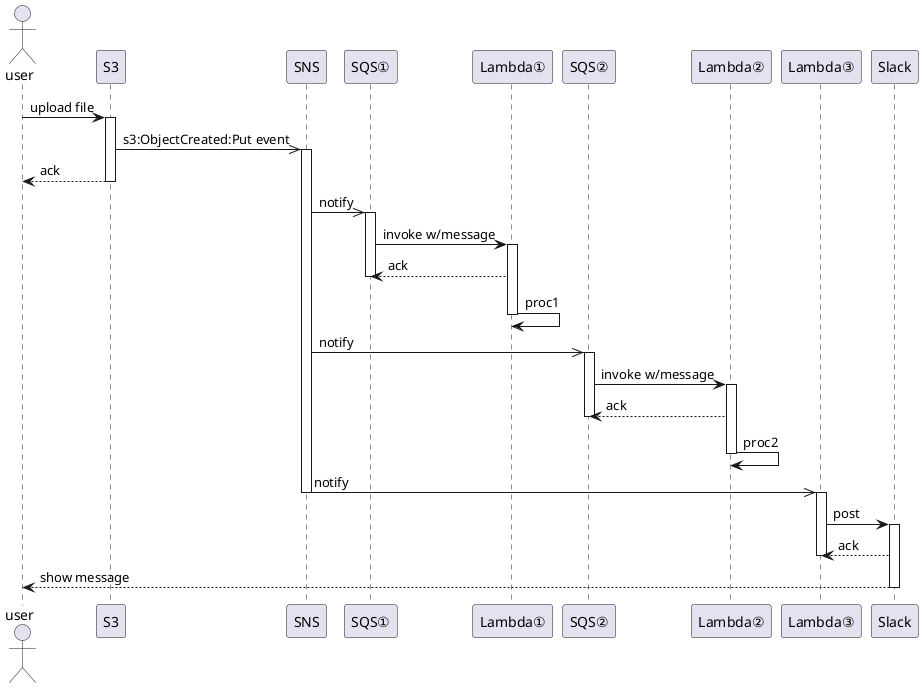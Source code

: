 @startuml

actor user

participant "S3" as s3
participant "SNS" as sns
participant "SQS①" as sqs1
participant "Lambda①" as lambda1
participant "SQS②" as sqs2
participant "Lambda②" as lambda2
participant "Lambda③" as lambda3
participant "Slack" as slack

user -> s3 : upload file
activate s3
s3 ->> sns : s3:ObjectCreated:Put event
activate sns
s3 --> user : ack
deactivate s3

sns ->> sqs1 : notify
activate sqs1
sqs1 -> lambda1 : invoke w/message
activate lambda1
lambda1 --> sqs1 : ack
deactivate sqs1
lambda1 -> lambda1 : proc1
deactivate lambda1

sns ->> sqs2 : notify
activate sqs2
sqs2 -> lambda2 : invoke w/message
activate lambda2
lambda2 --> sqs2 : ack
deactivate sqs2

lambda2 -> lambda2 : proc2
deactivate lambda2

sns ->> lambda3 : notify
deactivate sns
activate lambda3
lambda3 -> slack : post
activate slack
slack --> lambda3 : ack
deactivate lambda3
slack --> user : show message
deactivate slack

@enduml